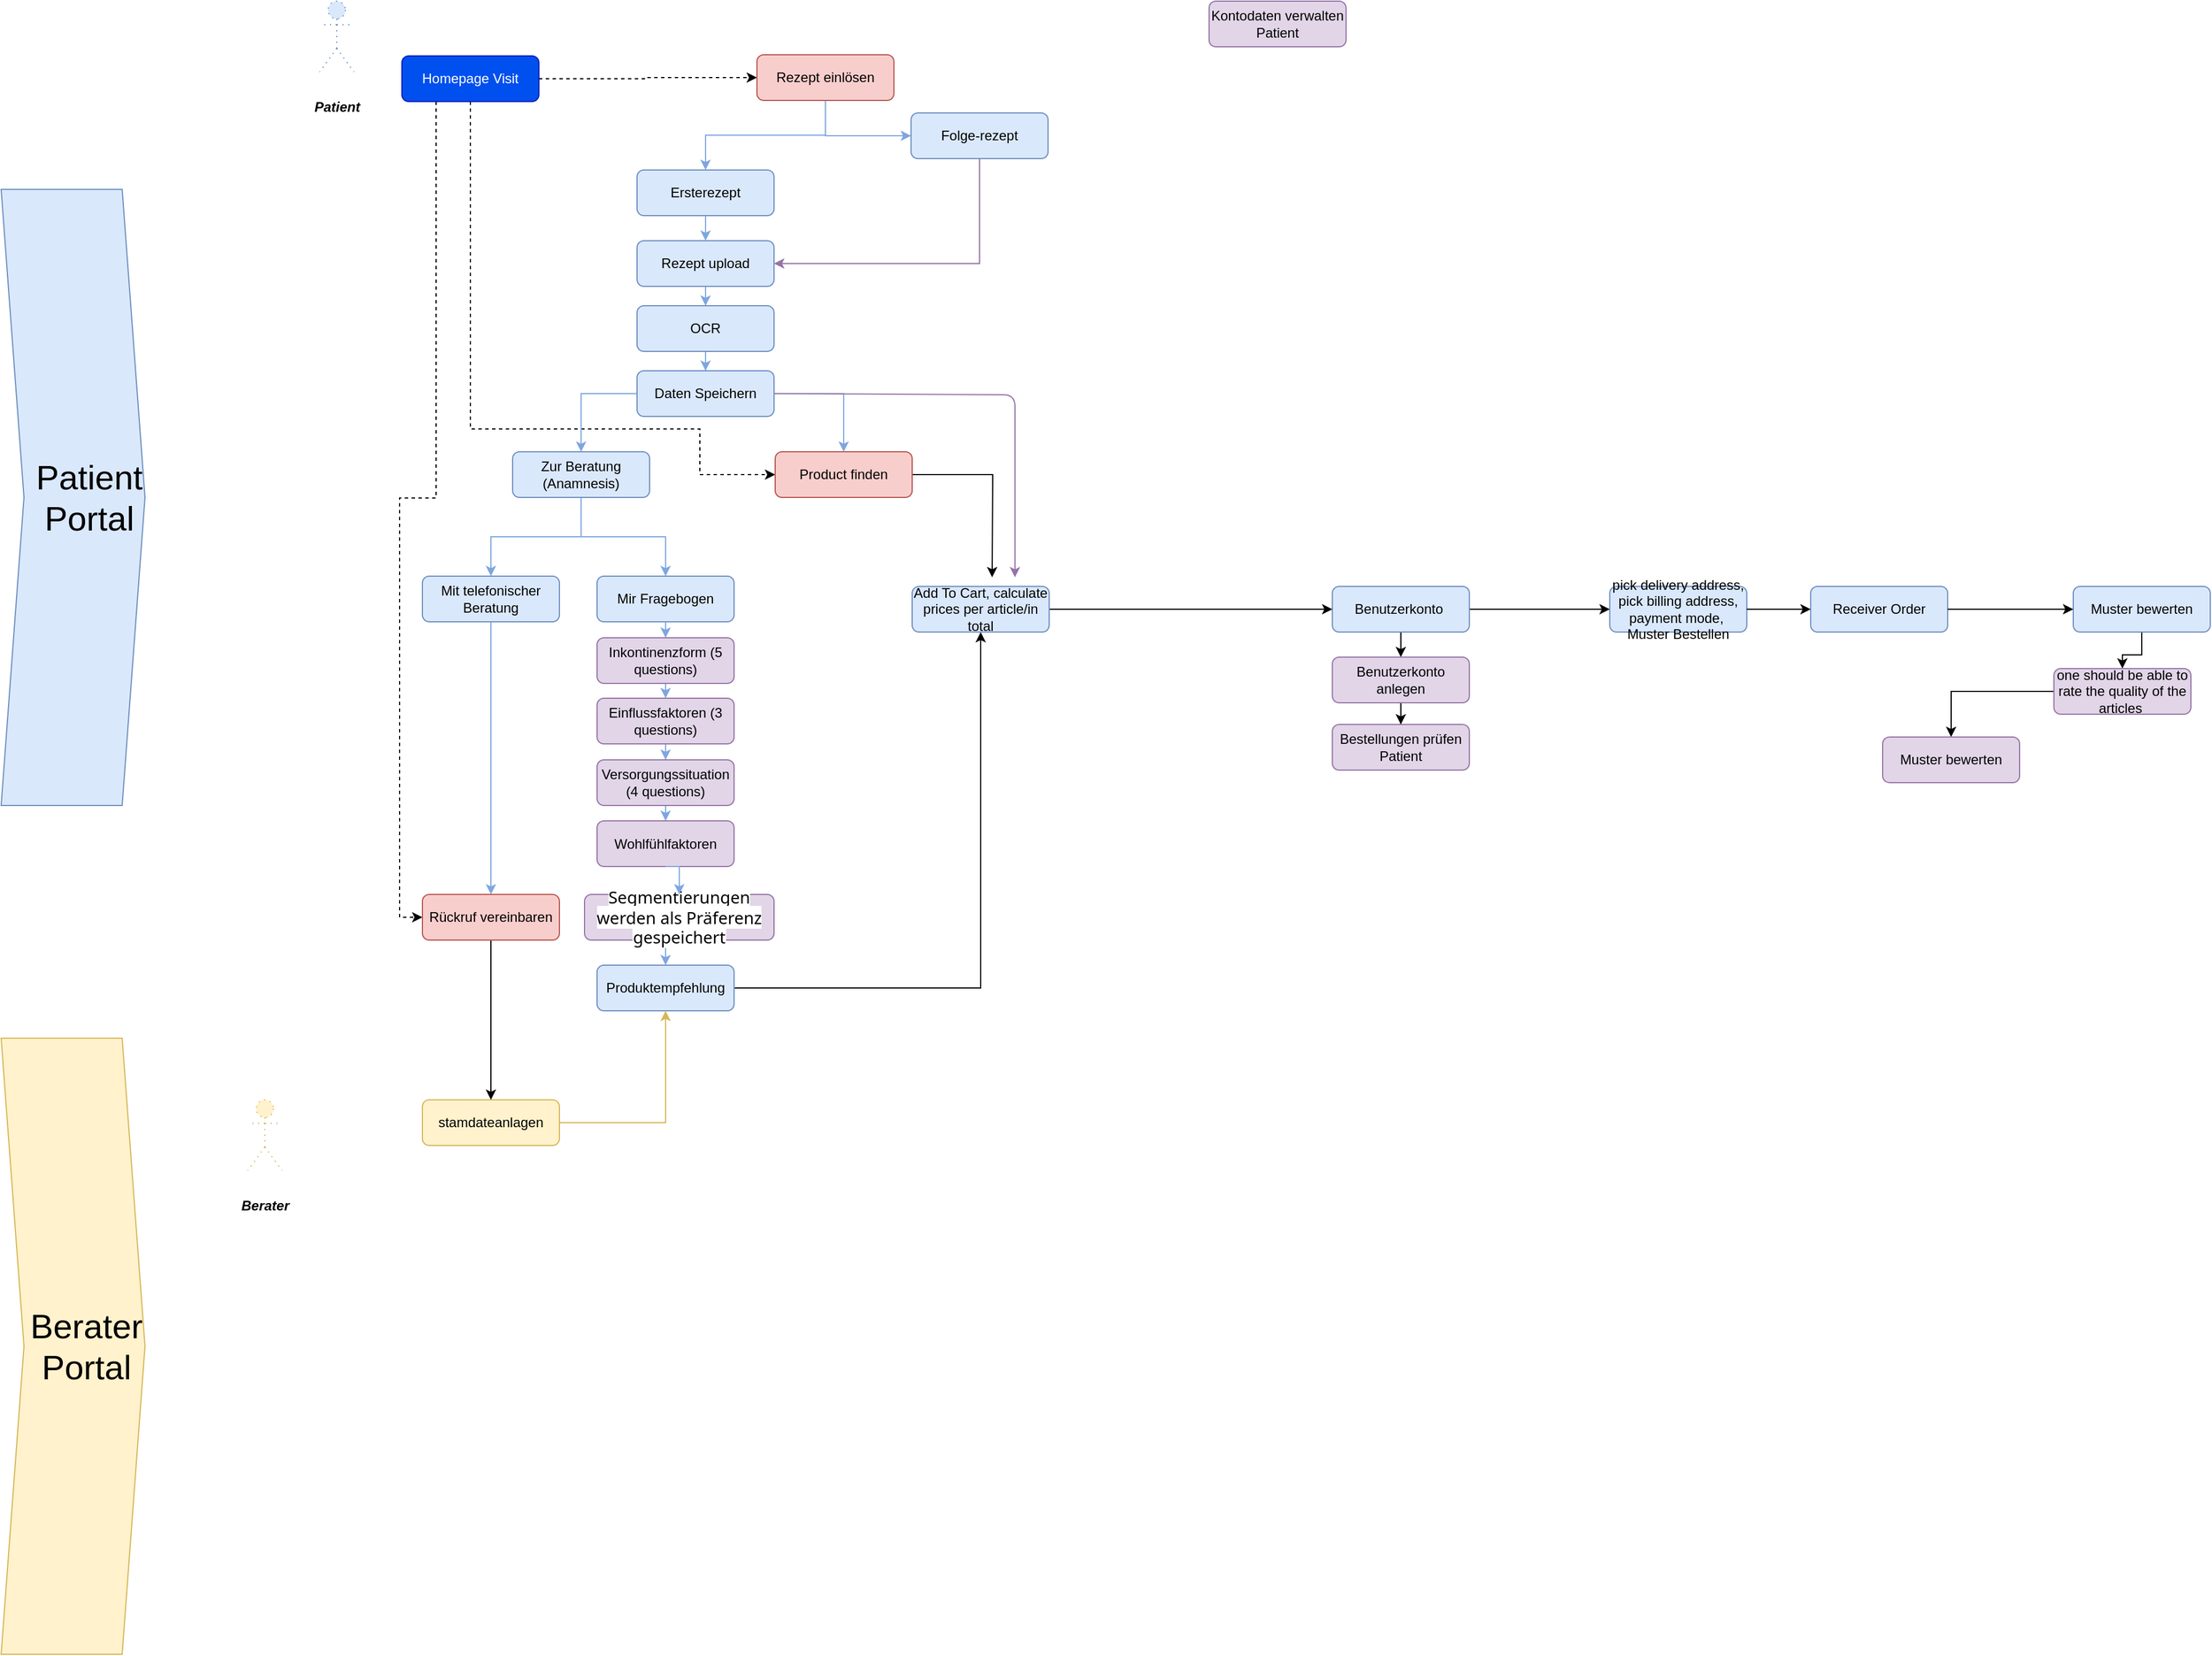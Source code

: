 <mxfile version="13.5.0" type="github">
  <diagram id="yzNUyQcvRCuZJqu9L7W9" name="Page-1">
    <mxGraphModel dx="1695" dy="450" grid="1" gridSize="10" guides="1" tooltips="1" connect="1" arrows="1" fold="1" page="1" pageScale="1" pageWidth="827" pageHeight="1169" math="0" shadow="0">
      <root>
        <mxCell id="0" />
        <mxCell id="1" parent="0" />
        <mxCell id="c7nheeR4Cv1lEZ-zM7IP-1" style="edgeStyle=orthogonalEdgeStyle;rounded=0;orthogonalLoop=1;jettySize=auto;html=1;exitX=1;exitY=0.5;exitDx=0;exitDy=0;entryX=0;entryY=0.5;entryDx=0;entryDy=0;dashed=1;" parent="1" source="c7nheeR4Cv1lEZ-zM7IP-4" target="c7nheeR4Cv1lEZ-zM7IP-7" edge="1">
          <mxGeometry relative="1" as="geometry" />
        </mxCell>
        <mxCell id="c7nheeR4Cv1lEZ-zM7IP-2" style="edgeStyle=orthogonalEdgeStyle;rounded=0;orthogonalLoop=1;jettySize=auto;html=1;exitX=0.5;exitY=1;exitDx=0;exitDy=0;entryX=0;entryY=0.5;entryDx=0;entryDy=0;dashed=1;" parent="1" source="c7nheeR4Cv1lEZ-zM7IP-4" target="c7nheeR4Cv1lEZ-zM7IP-35" edge="1">
          <mxGeometry relative="1" as="geometry">
            <mxPoint x="123" y="84" as="sourcePoint" />
            <mxPoint x="390" y="448" as="targetPoint" />
            <Array as="points">
              <mxPoint x="123" y="420" />
              <mxPoint x="324" y="420" />
              <mxPoint x="324" y="460" />
            </Array>
          </mxGeometry>
        </mxCell>
        <mxCell id="c7nheeR4Cv1lEZ-zM7IP-3" style="edgeStyle=orthogonalEdgeStyle;rounded=0;orthogonalLoop=1;jettySize=auto;html=1;exitX=0.25;exitY=1;exitDx=0;exitDy=0;entryX=0;entryY=0.5;entryDx=0;entryDy=0;strokeColor=#000000;fontSize=30;dashed=1;" parent="1" source="c7nheeR4Cv1lEZ-zM7IP-4" target="c7nheeR4Cv1lEZ-zM7IP-52" edge="1">
          <mxGeometry relative="1" as="geometry" />
        </mxCell>
        <mxCell id="c7nheeR4Cv1lEZ-zM7IP-4" value="Homepage Visit" style="rounded=1;whiteSpace=wrap;html=1;fontSize=12;glass=0;strokeWidth=1;shadow=0;fillColor=#0050ef;strokeColor=#001DBC;fontColor=#ffffff;" parent="1" vertex="1">
          <mxGeometry x="63" y="93" width="120" height="40" as="geometry" />
        </mxCell>
        <mxCell id="c7nheeR4Cv1lEZ-zM7IP-5" style="edgeStyle=orthogonalEdgeStyle;rounded=0;orthogonalLoop=1;jettySize=auto;html=1;exitX=0.5;exitY=1;exitDx=0;exitDy=0;entryX=0.5;entryY=0;entryDx=0;entryDy=0;fillColor=#dae8fc;strokeColor=#7EA6E0;" parent="1" source="c7nheeR4Cv1lEZ-zM7IP-7" target="c7nheeR4Cv1lEZ-zM7IP-22" edge="1">
          <mxGeometry relative="1" as="geometry" />
        </mxCell>
        <mxCell id="c7nheeR4Cv1lEZ-zM7IP-6" style="edgeStyle=orthogonalEdgeStyle;rounded=0;orthogonalLoop=1;jettySize=auto;html=1;exitX=0.5;exitY=1;exitDx=0;exitDy=0;entryX=0;entryY=0.5;entryDx=0;entryDy=0;fontSize=30;strokeColor=#7EA6E0;" parent="1" source="c7nheeR4Cv1lEZ-zM7IP-7" target="c7nheeR4Cv1lEZ-zM7IP-9" edge="1">
          <mxGeometry relative="1" as="geometry" />
        </mxCell>
        <mxCell id="c7nheeR4Cv1lEZ-zM7IP-7" value="Rezept einlösen" style="rounded=1;whiteSpace=wrap;html=1;fontSize=12;glass=0;strokeWidth=1;shadow=0;fillColor=#f8cecc;strokeColor=#b85450;" parent="1" vertex="1">
          <mxGeometry x="374" y="92" width="120" height="40" as="geometry" />
        </mxCell>
        <mxCell id="c7nheeR4Cv1lEZ-zM7IP-8" style="edgeStyle=orthogonalEdgeStyle;rounded=0;orthogonalLoop=1;jettySize=auto;html=1;exitX=0.5;exitY=1;exitDx=0;exitDy=0;entryX=1;entryY=0.5;entryDx=0;entryDy=0;strokeColor=#9673a6;fillColor=#e1d5e7;" parent="1" source="c7nheeR4Cv1lEZ-zM7IP-9" target="c7nheeR4Cv1lEZ-zM7IP-24" edge="1">
          <mxGeometry relative="1" as="geometry" />
        </mxCell>
        <mxCell id="c7nheeR4Cv1lEZ-zM7IP-9" value="Folge-rezept" style="rounded=1;whiteSpace=wrap;html=1;fontSize=12;glass=0;strokeWidth=1;shadow=0;fillColor=#dae8fc;strokeColor=#6c8ebf;" parent="1" vertex="1">
          <mxGeometry x="509" y="143" width="120" height="40" as="geometry" />
        </mxCell>
        <mxCell id="c7nheeR4Cv1lEZ-zM7IP-10" style="edgeStyle=orthogonalEdgeStyle;rounded=0;orthogonalLoop=1;jettySize=auto;html=1;exitX=0.5;exitY=1;exitDx=0;exitDy=0;entryX=0.5;entryY=0;entryDx=0;entryDy=0;strokeColor=#7EA6E0;" parent="1" source="c7nheeR4Cv1lEZ-zM7IP-11" target="c7nheeR4Cv1lEZ-zM7IP-13" edge="1">
          <mxGeometry relative="1" as="geometry" />
        </mxCell>
        <mxCell id="c7nheeR4Cv1lEZ-zM7IP-11" value="Mir Fragebogen" style="rounded=1;whiteSpace=wrap;html=1;fontSize=12;glass=0;strokeWidth=1;shadow=0;fillColor=#dae8fc;strokeColor=#6c8ebf;" parent="1" vertex="1">
          <mxGeometry x="234" y="549" width="120" height="40" as="geometry" />
        </mxCell>
        <mxCell id="c7nheeR4Cv1lEZ-zM7IP-12" value="" style="edgeStyle=orthogonalEdgeStyle;rounded=0;orthogonalLoop=1;jettySize=auto;html=1;strokeColor=#7EA6E0;" parent="1" source="c7nheeR4Cv1lEZ-zM7IP-13" target="c7nheeR4Cv1lEZ-zM7IP-15" edge="1">
          <mxGeometry relative="1" as="geometry" />
        </mxCell>
        <mxCell id="c7nheeR4Cv1lEZ-zM7IP-13" value="Inkontinenzform (5 questions)" style="rounded=1;whiteSpace=wrap;html=1;fontSize=12;glass=0;strokeWidth=1;shadow=0;fillColor=#e1d5e7;strokeColor=#9673a6;" parent="1" vertex="1">
          <mxGeometry x="234" y="603" width="120" height="40" as="geometry" />
        </mxCell>
        <mxCell id="c7nheeR4Cv1lEZ-zM7IP-14" value="" style="edgeStyle=orthogonalEdgeStyle;rounded=0;orthogonalLoop=1;jettySize=auto;html=1;strokeColor=#7EA6E0;" parent="1" source="c7nheeR4Cv1lEZ-zM7IP-15" target="c7nheeR4Cv1lEZ-zM7IP-17" edge="1">
          <mxGeometry relative="1" as="geometry" />
        </mxCell>
        <mxCell id="c7nheeR4Cv1lEZ-zM7IP-15" value="Einflussfaktoren (3 questions)" style="rounded=1;whiteSpace=wrap;html=1;fontSize=12;glass=0;strokeWidth=1;shadow=0;fillColor=#e1d5e7;strokeColor=#9673a6;" parent="1" vertex="1">
          <mxGeometry x="234" y="656" width="120" height="40" as="geometry" />
        </mxCell>
        <mxCell id="c7nheeR4Cv1lEZ-zM7IP-16" value="" style="edgeStyle=orthogonalEdgeStyle;rounded=0;orthogonalLoop=1;jettySize=auto;html=1;strokeColor=#7EA6E0;" parent="1" source="c7nheeR4Cv1lEZ-zM7IP-17" target="c7nheeR4Cv1lEZ-zM7IP-19" edge="1">
          <mxGeometry relative="1" as="geometry" />
        </mxCell>
        <mxCell id="c7nheeR4Cv1lEZ-zM7IP-17" value="Versorgungssituation (4 questions)" style="rounded=1;whiteSpace=wrap;html=1;fontSize=12;glass=0;strokeWidth=1;shadow=0;fillColor=#e1d5e7;strokeColor=#9673a6;" parent="1" vertex="1">
          <mxGeometry x="234" y="710" width="120" height="40" as="geometry" />
        </mxCell>
        <mxCell id="c7nheeR4Cv1lEZ-zM7IP-18" style="edgeStyle=orthogonalEdgeStyle;rounded=0;orthogonalLoop=1;jettySize=auto;html=1;exitX=0.5;exitY=1;exitDx=0;exitDy=0;entryX=0.5;entryY=0;entryDx=0;entryDy=0;strokeColor=#7EA6E0;" parent="1" source="c7nheeR4Cv1lEZ-zM7IP-61" target="c7nheeR4Cv1lEZ-zM7IP-21" edge="1">
          <mxGeometry relative="1" as="geometry" />
        </mxCell>
        <mxCell id="c7nheeR4Cv1lEZ-zM7IP-19" value="Wohlfühlfaktoren" style="rounded=1;whiteSpace=wrap;html=1;fontSize=12;glass=0;strokeWidth=1;shadow=0;fillColor=#e1d5e7;strokeColor=#9673a6;" parent="1" vertex="1">
          <mxGeometry x="234" y="763.5" width="120" height="40" as="geometry" />
        </mxCell>
        <mxCell id="_Fa8hsOXs85D7rB9IlRr-5" style="edgeStyle=orthogonalEdgeStyle;rounded=0;orthogonalLoop=1;jettySize=auto;html=1;exitX=1;exitY=0.5;exitDx=0;exitDy=0;entryX=0.5;entryY=1;entryDx=0;entryDy=0;" parent="1" source="c7nheeR4Cv1lEZ-zM7IP-21" target="jtWPIGQ9lgPhIsARCJN1-1" edge="1">
          <mxGeometry relative="1" as="geometry" />
        </mxCell>
        <mxCell id="c7nheeR4Cv1lEZ-zM7IP-21" value="Produktempfehlung" style="rounded=1;whiteSpace=wrap;html=1;fontSize=12;glass=0;strokeWidth=1;shadow=0;fillColor=#dae8fc;strokeColor=#6c8ebf;" parent="1" vertex="1">
          <mxGeometry x="234" y="890" width="120" height="40" as="geometry" />
        </mxCell>
        <mxCell id="c7nheeR4Cv1lEZ-zM7IP-22" value="Ersterezept" style="rounded=1;whiteSpace=wrap;html=1;fontSize=12;glass=0;strokeWidth=1;shadow=0;fillColor=#dae8fc;strokeColor=#6c8ebf;" parent="1" vertex="1">
          <mxGeometry x="269" y="193" width="120" height="40" as="geometry" />
        </mxCell>
        <mxCell id="c7nheeR4Cv1lEZ-zM7IP-23" value="" style="edgeStyle=orthogonalEdgeStyle;rounded=0;orthogonalLoop=1;jettySize=auto;html=1;strokeColor=#7EA6E0;" parent="1" source="c7nheeR4Cv1lEZ-zM7IP-24" target="c7nheeR4Cv1lEZ-zM7IP-26" edge="1">
          <mxGeometry relative="1" as="geometry" />
        </mxCell>
        <mxCell id="c7nheeR4Cv1lEZ-zM7IP-24" value="Rezept upload" style="rounded=1;whiteSpace=wrap;html=1;fontSize=12;glass=0;strokeWidth=1;shadow=0;fillColor=#dae8fc;strokeColor=#6c8ebf;" parent="1" vertex="1">
          <mxGeometry x="269" y="255" width="120" height="40" as="geometry" />
        </mxCell>
        <mxCell id="c7nheeR4Cv1lEZ-zM7IP-25" value="" style="edgeStyle=orthogonalEdgeStyle;rounded=0;orthogonalLoop=1;jettySize=auto;html=1;strokeColor=#7EA6E0;" parent="1" source="c7nheeR4Cv1lEZ-zM7IP-26" target="c7nheeR4Cv1lEZ-zM7IP-29" edge="1">
          <mxGeometry relative="1" as="geometry" />
        </mxCell>
        <mxCell id="c7nheeR4Cv1lEZ-zM7IP-26" value="OCR" style="rounded=1;whiteSpace=wrap;html=1;fontSize=12;glass=0;strokeWidth=1;shadow=0;fillColor=#dae8fc;strokeColor=#6c8ebf;" parent="1" vertex="1">
          <mxGeometry x="269" y="312" width="120" height="40" as="geometry" />
        </mxCell>
        <mxCell id="c7nheeR4Cv1lEZ-zM7IP-27" style="edgeStyle=orthogonalEdgeStyle;rounded=0;orthogonalLoop=1;jettySize=auto;html=1;exitX=0;exitY=0.5;exitDx=0;exitDy=0;entryX=0.5;entryY=0;entryDx=0;entryDy=0;strokeColor=#7EA6E0;" parent="1" source="c7nheeR4Cv1lEZ-zM7IP-29" target="c7nheeR4Cv1lEZ-zM7IP-33" edge="1">
          <mxGeometry relative="1" as="geometry" />
        </mxCell>
        <mxCell id="c7nheeR4Cv1lEZ-zM7IP-28" style="edgeStyle=orthogonalEdgeStyle;rounded=0;orthogonalLoop=1;jettySize=auto;html=1;exitX=1;exitY=0.5;exitDx=0;exitDy=0;entryX=0.5;entryY=0;entryDx=0;entryDy=0;strokeColor=#7EA6E0;" parent="1" source="c7nheeR4Cv1lEZ-zM7IP-29" target="c7nheeR4Cv1lEZ-zM7IP-35" edge="1">
          <mxGeometry relative="1" as="geometry" />
        </mxCell>
        <mxCell id="c7nheeR4Cv1lEZ-zM7IP-29" value="Daten Speichern" style="rounded=1;whiteSpace=wrap;html=1;fontSize=12;glass=0;strokeWidth=1;shadow=0;fillColor=#dae8fc;strokeColor=#6c8ebf;" parent="1" vertex="1">
          <mxGeometry x="269" y="369" width="120" height="40" as="geometry" />
        </mxCell>
        <mxCell id="c7nheeR4Cv1lEZ-zM7IP-30" value="" style="endArrow=classic;html=1;exitX=0.5;exitY=1;exitDx=0;exitDy=0;entryX=0.5;entryY=0;entryDx=0;entryDy=0;strokeColor=#7EA6E0;" parent="1" source="c7nheeR4Cv1lEZ-zM7IP-22" target="c7nheeR4Cv1lEZ-zM7IP-24" edge="1">
          <mxGeometry width="50" height="50" relative="1" as="geometry">
            <mxPoint x="399" y="136" as="sourcePoint" />
            <mxPoint x="449" y="86" as="targetPoint" />
          </mxGeometry>
        </mxCell>
        <mxCell id="c7nheeR4Cv1lEZ-zM7IP-31" style="edgeStyle=orthogonalEdgeStyle;rounded=0;orthogonalLoop=1;jettySize=auto;html=1;exitX=0.5;exitY=1;exitDx=0;exitDy=0;entryX=0.5;entryY=0;entryDx=0;entryDy=0;strokeColor=#7EA6E0;" parent="1" source="c7nheeR4Cv1lEZ-zM7IP-33" target="c7nheeR4Cv1lEZ-zM7IP-11" edge="1">
          <mxGeometry relative="1" as="geometry" />
        </mxCell>
        <mxCell id="c7nheeR4Cv1lEZ-zM7IP-32" style="edgeStyle=orthogonalEdgeStyle;rounded=0;orthogonalLoop=1;jettySize=auto;html=1;exitX=0.5;exitY=1;exitDx=0;exitDy=0;entryX=0.5;entryY=0;entryDx=0;entryDy=0;strokeColor=#7EA6E0;" parent="1" source="c7nheeR4Cv1lEZ-zM7IP-33" target="c7nheeR4Cv1lEZ-zM7IP-48" edge="1">
          <mxGeometry relative="1" as="geometry" />
        </mxCell>
        <mxCell id="c7nheeR4Cv1lEZ-zM7IP-33" value="Zur Beratung (Anamnesis)" style="rounded=1;whiteSpace=wrap;html=1;fontSize=12;glass=0;strokeWidth=1;shadow=0;fillColor=#dae8fc;strokeColor=#6c8ebf;" parent="1" vertex="1">
          <mxGeometry x="160" y="440" width="120" height="40" as="geometry" />
        </mxCell>
        <mxCell id="c7nheeR4Cv1lEZ-zM7IP-34" style="edgeStyle=orthogonalEdgeStyle;rounded=0;orthogonalLoop=1;jettySize=auto;html=1;exitX=1;exitY=0.5;exitDx=0;exitDy=0;" parent="1" source="c7nheeR4Cv1lEZ-zM7IP-35" edge="1">
          <mxGeometry relative="1" as="geometry">
            <mxPoint x="580" y="550" as="targetPoint" />
          </mxGeometry>
        </mxCell>
        <mxCell id="c7nheeR4Cv1lEZ-zM7IP-35" value="Product finden" style="rounded=1;whiteSpace=wrap;html=1;fontSize=12;glass=0;strokeWidth=1;shadow=0;fillColor=#f8cecc;strokeColor=#b85450;" parent="1" vertex="1">
          <mxGeometry x="390" y="440" width="120" height="40" as="geometry" />
        </mxCell>
        <mxCell id="c7nheeR4Cv1lEZ-zM7IP-36" style="edgeStyle=orthogonalEdgeStyle;rounded=0;orthogonalLoop=1;jettySize=auto;html=1;exitX=1;exitY=0.5;exitDx=0;exitDy=0;entryX=0.5;entryY=1;entryDx=0;entryDy=0;strokeColor=#d6b656;fontSize=30;fillColor=#fff2cc;" parent="1" source="c7nheeR4Cv1lEZ-zM7IP-37" target="c7nheeR4Cv1lEZ-zM7IP-21" edge="1">
          <mxGeometry relative="1" as="geometry" />
        </mxCell>
        <mxCell id="c7nheeR4Cv1lEZ-zM7IP-37" value="stamdateanlagen" style="rounded=1;whiteSpace=wrap;html=1;fontSize=12;glass=0;strokeWidth=1;shadow=0;fillColor=#fff2cc;strokeColor=#d6b656;" parent="1" vertex="1">
          <mxGeometry x="81" y="1008" width="120" height="40" as="geometry" />
        </mxCell>
        <mxCell id="c7nheeR4Cv1lEZ-zM7IP-39" value="pick delivery address, pick billing address, payment mode,&amp;nbsp; Muster Bestellen" style="rounded=1;whiteSpace=wrap;html=1;fontSize=12;glass=0;strokeWidth=1;shadow=0;fillColor=#dae8fc;strokeColor=#6c8ebf;" parent="1" vertex="1">
          <mxGeometry x="1121" y="558" width="120" height="40" as="geometry" />
        </mxCell>
        <mxCell id="c7nheeR4Cv1lEZ-zM7IP-40" value="Receiver Order" style="rounded=1;whiteSpace=wrap;html=1;fontSize=12;glass=0;strokeWidth=1;shadow=0;fillColor=#dae8fc;strokeColor=#6c8ebf;" parent="1" vertex="1">
          <mxGeometry x="1297" y="558" width="120" height="40" as="geometry" />
        </mxCell>
        <mxCell id="c7nheeR4Cv1lEZ-zM7IP-42" value="" style="edgeStyle=orthogonalEdgeStyle;rounded=0;orthogonalLoop=1;jettySize=auto;html=1;strokeColor=#000000;fontSize=30;" parent="1" source="c7nheeR4Cv1lEZ-zM7IP-43" target="c7nheeR4Cv1lEZ-zM7IP-56" edge="1">
          <mxGeometry relative="1" as="geometry" />
        </mxCell>
        <mxCell id="_Fa8hsOXs85D7rB9IlRr-3" style="edgeStyle=orthogonalEdgeStyle;rounded=0;orthogonalLoop=1;jettySize=auto;html=1;exitX=1;exitY=0.5;exitDx=0;exitDy=0;entryX=0;entryY=0.5;entryDx=0;entryDy=0;" parent="1" source="c7nheeR4Cv1lEZ-zM7IP-43" target="c7nheeR4Cv1lEZ-zM7IP-39" edge="1">
          <mxGeometry relative="1" as="geometry" />
        </mxCell>
        <mxCell id="c7nheeR4Cv1lEZ-zM7IP-43" value="Benutzerkonto&amp;nbsp;" style="rounded=1;whiteSpace=wrap;html=1;fontSize=12;glass=0;strokeWidth=1;shadow=0;fillColor=#dae8fc;strokeColor=#6c8ebf;" parent="1" vertex="1">
          <mxGeometry x="878" y="558" width="120" height="40" as="geometry" />
        </mxCell>
        <mxCell id="RFfzMiclbLoLRQgerotc-2" value="" style="edgeStyle=orthogonalEdgeStyle;rounded=0;orthogonalLoop=1;jettySize=auto;html=1;" parent="1" source="c7nheeR4Cv1lEZ-zM7IP-45" target="RFfzMiclbLoLRQgerotc-1" edge="1">
          <mxGeometry relative="1" as="geometry" />
        </mxCell>
        <mxCell id="c7nheeR4Cv1lEZ-zM7IP-45" value="Muster bewerten" style="rounded=1;whiteSpace=wrap;html=1;fontSize=12;glass=0;strokeWidth=1;shadow=0;fillColor=#dae8fc;strokeColor=#6c8ebf;" parent="1" vertex="1">
          <mxGeometry x="1527" y="558" width="120" height="40" as="geometry" />
        </mxCell>
        <mxCell id="c7nheeR4Cv1lEZ-zM7IP-46" value="" style="endArrow=classic;html=1;entryX=0;entryY=0.5;entryDx=0;entryDy=0;exitX=1;exitY=0.5;exitDx=0;exitDy=0;" parent="1" source="c7nheeR4Cv1lEZ-zM7IP-40" target="c7nheeR4Cv1lEZ-zM7IP-45" edge="1">
          <mxGeometry width="50" height="50" relative="1" as="geometry">
            <mxPoint x="1256" y="617" as="sourcePoint" />
            <mxPoint x="1306" y="567" as="targetPoint" />
          </mxGeometry>
        </mxCell>
        <mxCell id="c7nheeR4Cv1lEZ-zM7IP-47" value="" style="edgeStyle=orthogonalEdgeStyle;rounded=0;orthogonalLoop=1;jettySize=auto;html=1;fontSize=30;strokeColor=#7EA6E0;" parent="1" source="c7nheeR4Cv1lEZ-zM7IP-48" target="c7nheeR4Cv1lEZ-zM7IP-52" edge="1">
          <mxGeometry relative="1" as="geometry" />
        </mxCell>
        <mxCell id="c7nheeR4Cv1lEZ-zM7IP-48" value="Mit telefonischer Beratung" style="rounded=1;whiteSpace=wrap;html=1;fillColor=#dae8fc;strokeColor=#6c8ebf;" parent="1" vertex="1">
          <mxGeometry x="81" y="549" width="120" height="40" as="geometry" />
        </mxCell>
        <mxCell id="c7nheeR4Cv1lEZ-zM7IP-49" value="&lt;div&gt;&lt;span&gt;Patient&lt;/span&gt;&lt;/div&gt;&lt;div style=&quot;text-align: center&quot;&gt;&lt;span&gt;Portal&lt;/span&gt;&lt;/div&gt;" style="shape=step;perimeter=stepPerimeter;whiteSpace=wrap;html=1;fixedSize=1;fontSize=30;align=right;fillColor=#dae8fc;strokeColor=#6c8ebf;" parent="1" vertex="1">
          <mxGeometry x="-288" y="210" width="126" height="540" as="geometry" />
        </mxCell>
        <mxCell id="c7nheeR4Cv1lEZ-zM7IP-50" value="Berater&lt;br&gt;&lt;div style=&quot;text-align: center&quot;&gt;&lt;span&gt;Portal&lt;/span&gt;&lt;/div&gt;" style="shape=step;perimeter=stepPerimeter;whiteSpace=wrap;html=1;fixedSize=1;fontSize=30;align=right;fillColor=#fff2cc;strokeColor=#d6b656;" parent="1" vertex="1">
          <mxGeometry x="-288" y="954" width="126" height="540" as="geometry" />
        </mxCell>
        <mxCell id="c7nheeR4Cv1lEZ-zM7IP-51" style="edgeStyle=orthogonalEdgeStyle;rounded=0;orthogonalLoop=1;jettySize=auto;html=1;exitX=0.5;exitY=1;exitDx=0;exitDy=0;entryX=0.5;entryY=0;entryDx=0;entryDy=0;fontSize=30;" parent="1" source="c7nheeR4Cv1lEZ-zM7IP-52" target="c7nheeR4Cv1lEZ-zM7IP-37" edge="1">
          <mxGeometry relative="1" as="geometry" />
        </mxCell>
        <mxCell id="c7nheeR4Cv1lEZ-zM7IP-52" value="Rückruf vereinbaren" style="rounded=1;whiteSpace=wrap;html=1;fillColor=#f8cecc;strokeColor=#b85450;" parent="1" vertex="1">
          <mxGeometry x="81" y="828" width="120" height="40" as="geometry" />
        </mxCell>
        <mxCell id="c7nheeR4Cv1lEZ-zM7IP-53" value="&lt;font style=&quot;font-size: 12px&quot;&gt;&lt;b&gt;&lt;i&gt;Patient&lt;/i&gt;&lt;/b&gt;&lt;/font&gt;" style="shape=umlActor;verticalLabelPosition=bottom;verticalAlign=top;html=1;outlineConnect=0;dashed=1;dashPattern=1 4;fillColor=#dae8fc;fontSize=30;strokeColor=#6c8ebf;" parent="1" vertex="1">
          <mxGeometry x="-9" y="45" width="30" height="62" as="geometry" />
        </mxCell>
        <mxCell id="c7nheeR4Cv1lEZ-zM7IP-54" value="&lt;span style=&quot;font-size: 12px&quot;&gt;&lt;b&gt;&lt;i&gt;Berater&lt;/i&gt;&lt;/b&gt;&lt;/span&gt;" style="shape=umlActor;verticalLabelPosition=bottom;verticalAlign=top;html=1;outlineConnect=0;dashed=1;dashPattern=1 4;fillColor=#fff2cc;fontSize=30;strokeColor=#d6b656;" parent="1" vertex="1">
          <mxGeometry x="-72" y="1008" width="30" height="62" as="geometry" />
        </mxCell>
        <mxCell id="c7nheeR4Cv1lEZ-zM7IP-55" value="" style="edgeStyle=orthogonalEdgeStyle;rounded=0;orthogonalLoop=1;jettySize=auto;html=1;strokeColor=#000000;fontSize=30;" parent="1" source="c7nheeR4Cv1lEZ-zM7IP-56" target="c7nheeR4Cv1lEZ-zM7IP-58" edge="1">
          <mxGeometry relative="1" as="geometry" />
        </mxCell>
        <mxCell id="c7nheeR4Cv1lEZ-zM7IP-56" value="Benutzerkonto anlegen" style="rounded=1;whiteSpace=wrap;html=1;fontSize=12;glass=0;strokeWidth=1;shadow=0;fillColor=#e1d5e7;strokeColor=#9673a6;" parent="1" vertex="1">
          <mxGeometry x="878" y="620" width="120" height="40" as="geometry" />
        </mxCell>
        <mxCell id="c7nheeR4Cv1lEZ-zM7IP-58" value="Bestellungen prüfen Patient" style="rounded=1;whiteSpace=wrap;html=1;fontSize=12;glass=0;strokeWidth=1;shadow=0;fillColor=#e1d5e7;strokeColor=#9673a6;" parent="1" vertex="1">
          <mxGeometry x="878" y="679" width="120" height="40" as="geometry" />
        </mxCell>
        <mxCell id="otgreBZff-5yU0mj7Y0F-2" value="" style="endArrow=classic;html=1;fillColor=#e1d5e7;exitX=1;exitY=0.5;exitDx=0;exitDy=0;strokeColor=#9673a6;" parent="1" source="c7nheeR4Cv1lEZ-zM7IP-29" edge="1">
          <mxGeometry width="50" height="50" relative="1" as="geometry">
            <mxPoint x="520" y="410" as="sourcePoint" />
            <mxPoint x="600" y="550" as="targetPoint" />
            <Array as="points">
              <mxPoint x="600" y="390" />
            </Array>
          </mxGeometry>
        </mxCell>
        <mxCell id="_Fa8hsOXs85D7rB9IlRr-2" style="edgeStyle=orthogonalEdgeStyle;rounded=0;orthogonalLoop=1;jettySize=auto;html=1;exitX=1;exitY=0.5;exitDx=0;exitDy=0;entryX=0;entryY=0.5;entryDx=0;entryDy=0;" parent="1" source="jtWPIGQ9lgPhIsARCJN1-1" target="c7nheeR4Cv1lEZ-zM7IP-43" edge="1">
          <mxGeometry relative="1" as="geometry" />
        </mxCell>
        <mxCell id="jtWPIGQ9lgPhIsARCJN1-1" value="Add To Cart, calculate prices per article/in total" style="rounded=1;whiteSpace=wrap;html=1;fontSize=12;glass=0;strokeWidth=1;shadow=0;fillColor=#dae8fc;strokeColor=#6c8ebf;" parent="1" vertex="1">
          <mxGeometry x="510" y="558" width="120" height="40" as="geometry" />
        </mxCell>
        <mxCell id="RFfzMiclbLoLRQgerotc-4" value="" style="edgeStyle=orthogonalEdgeStyle;rounded=0;orthogonalLoop=1;jettySize=auto;html=1;" parent="1" source="RFfzMiclbLoLRQgerotc-1" target="RFfzMiclbLoLRQgerotc-3" edge="1">
          <mxGeometry relative="1" as="geometry" />
        </mxCell>
        <mxCell id="RFfzMiclbLoLRQgerotc-1" value="one should be able to rate the quality of the articles&amp;nbsp;" style="rounded=1;whiteSpace=wrap;html=1;fontSize=12;glass=0;strokeWidth=1;shadow=0;fillColor=#e1d5e7;strokeColor=#9673a6;" parent="1" vertex="1">
          <mxGeometry x="1510" y="630" width="120" height="40" as="geometry" />
        </mxCell>
        <mxCell id="RFfzMiclbLoLRQgerotc-3" value="Muster bewerten" style="rounded=1;whiteSpace=wrap;html=1;fontSize=12;glass=0;strokeWidth=1;shadow=0;fillColor=#e1d5e7;strokeColor=#9673a6;" parent="1" vertex="1">
          <mxGeometry x="1360" y="690" width="120" height="40" as="geometry" />
        </mxCell>
        <mxCell id="_Fa8hsOXs85D7rB9IlRr-4" style="edgeStyle=orthogonalEdgeStyle;rounded=0;orthogonalLoop=1;jettySize=auto;html=1;exitX=1;exitY=0.5;exitDx=0;exitDy=0;entryX=0;entryY=0.5;entryDx=0;entryDy=0;" parent="1" source="c7nheeR4Cv1lEZ-zM7IP-39" target="c7nheeR4Cv1lEZ-zM7IP-40" edge="1">
          <mxGeometry relative="1" as="geometry" />
        </mxCell>
        <mxCell id="c7nheeR4Cv1lEZ-zM7IP-61" value="&lt;span style=&quot;font-family: &amp;#34;calibri&amp;#34; , &amp;#34;segoe ui&amp;#34; , &amp;#34;calibri&amp;#34; , &amp;#34;thonburi&amp;#34; , &amp;#34;arial&amp;#34; , &amp;#34;verdana&amp;#34; , sans-serif , &amp;#34;mongolian baiti&amp;#34; , &amp;#34;microsoft yi baiti&amp;#34; , &amp;#34;javanese text&amp;#34; ; font-size: 14.667px ; background-color: rgb(255 , 255 , 255)&quot;&gt;Segmentierungen werden als Präferenz gespeichert&lt;/span&gt;" style="rounded=1;whiteSpace=wrap;html=1;fontSize=12;glass=0;strokeWidth=1;shadow=0;fillColor=#e1d5e7;strokeColor=#9673a6;" parent="1" vertex="1">
          <mxGeometry x="223" y="828" width="166" height="40" as="geometry" />
        </mxCell>
        <mxCell id="2rWYULEwYTY-TnV6B5xV-3" style="edgeStyle=orthogonalEdgeStyle;rounded=0;orthogonalLoop=1;jettySize=auto;html=1;exitX=0.5;exitY=1;exitDx=0;exitDy=0;entryX=0.5;entryY=0;entryDx=0;entryDy=0;strokeColor=#7EA6E0;" edge="1" parent="1" source="c7nheeR4Cv1lEZ-zM7IP-19" target="c7nheeR4Cv1lEZ-zM7IP-61">
          <mxGeometry relative="1" as="geometry">
            <mxPoint x="294" y="803.5" as="sourcePoint" />
            <mxPoint x="294" y="890" as="targetPoint" />
          </mxGeometry>
        </mxCell>
        <mxCell id="2rWYULEwYTY-TnV6B5xV-4" value="&lt;div&gt;Kontodaten verwalten&lt;/div&gt;&lt;div&gt;Patient&lt;/div&gt;" style="rounded=1;whiteSpace=wrap;html=1;fontSize=12;glass=0;strokeWidth=1;shadow=0;fillColor=#e1d5e7;strokeColor=#9673a6;" vertex="1" parent="1">
          <mxGeometry x="770" y="45" width="120" height="40" as="geometry" />
        </mxCell>
      </root>
    </mxGraphModel>
  </diagram>
</mxfile>
